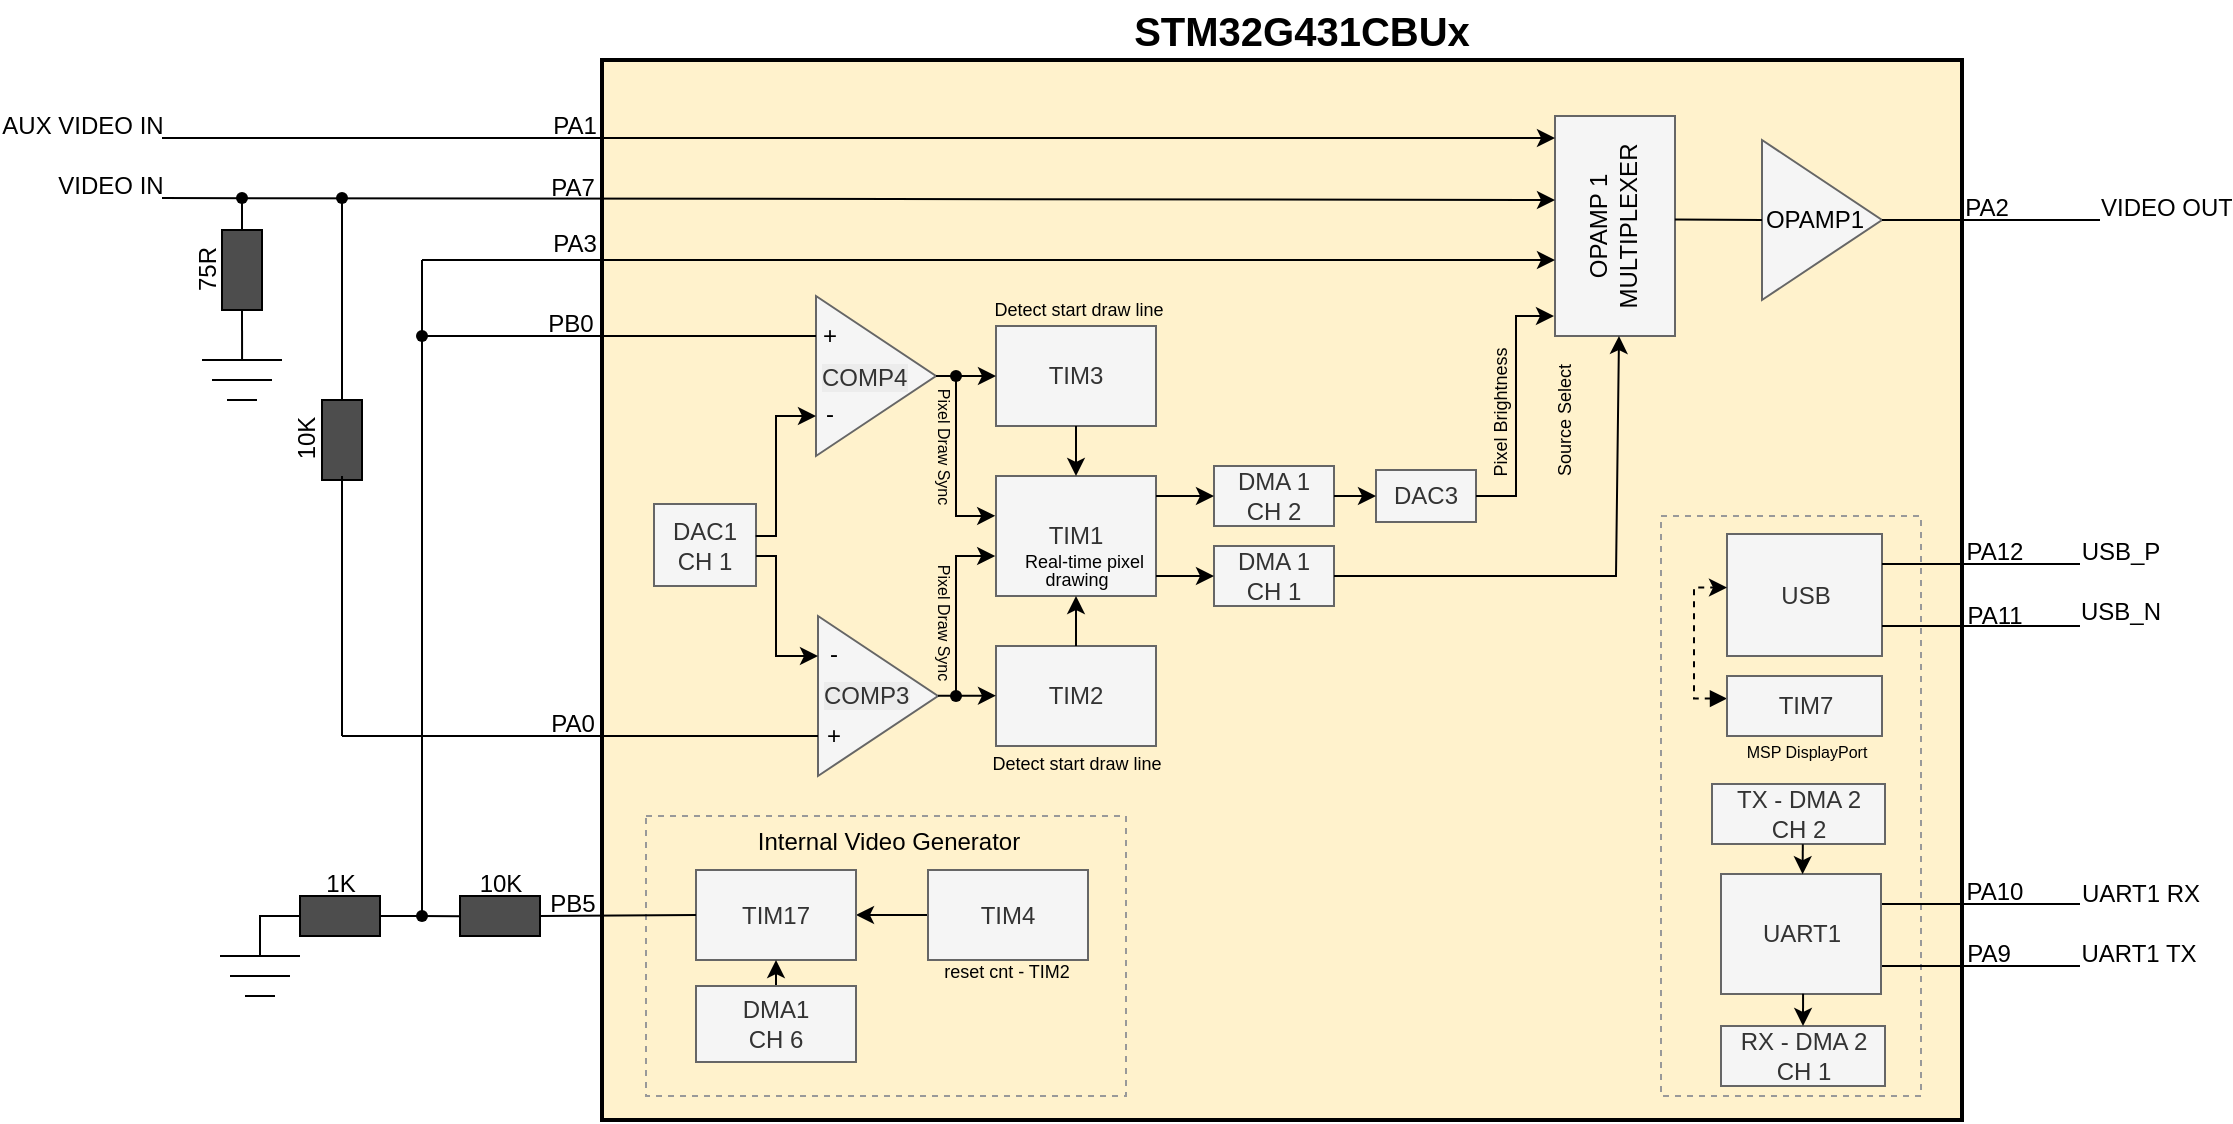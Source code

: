 <mxfile version="28.0.7">
  <diagram name="Сторінка-1" id="FyhZdehpJHWj10jfsnQh">
    <mxGraphModel dx="1214" dy="632" grid="1" gridSize="10" guides="1" tooltips="1" connect="1" arrows="1" fold="1" page="1" pageScale="1" pageWidth="1169" pageHeight="827" math="0" shadow="0">
      <root>
        <mxCell id="0" />
        <mxCell id="1" parent="0" />
        <mxCell id="h4FoeQNMfHH1MWEil-Pa-1" value="" style="verticalLabelPosition=bottom;verticalAlign=top;html=1;shape=mxgraph.basic.rect;fillColor2=none;strokeWidth=2;size=20;indent=5;fillColor=#fff2cc;strokeColor=default;perimeterSpacing=1;" parent="1" vertex="1">
          <mxGeometry x="320" y="142" width="680" height="530" as="geometry" />
        </mxCell>
        <mxCell id="h4FoeQNMfHH1MWEil-Pa-2" value="&lt;font style=&quot;color: rgb(0, 0, 0); font-size: 20px;&quot;&gt;&lt;b style=&quot;&quot;&gt;STM32G431CBUx&lt;/b&gt;&lt;/font&gt;" style="text;html=1;align=center;verticalAlign=middle;whiteSpace=wrap;rounded=0;" parent="1" vertex="1">
          <mxGeometry x="640" y="112" width="60" height="30" as="geometry" />
        </mxCell>
        <mxCell id="h4FoeQNMfHH1MWEil-Pa-3" value="" style="triangle;whiteSpace=wrap;html=1;fillColor=#f5f5f5;fontColor=#333333;strokeColor=#666666;" parent="1" vertex="1">
          <mxGeometry x="900" y="182" width="60" height="80" as="geometry" />
        </mxCell>
        <mxCell id="h4FoeQNMfHH1MWEil-Pa-4" value="" style="triangle;whiteSpace=wrap;html=1;fillColor=#f5f5f5;fontColor=#333333;strokeColor=#666666;" parent="1" vertex="1">
          <mxGeometry x="427" y="260" width="60" height="80" as="geometry" />
        </mxCell>
        <mxCell id="h4FoeQNMfHH1MWEil-Pa-5" value="" style="triangle;whiteSpace=wrap;html=1;fillColor=#f5f5f5;fontColor=#333333;strokeColor=#666666;" parent="1" vertex="1">
          <mxGeometry x="428" y="420" width="60" height="80" as="geometry" />
        </mxCell>
        <mxCell id="h4FoeQNMfHH1MWEil-Pa-6" value="DAC1&lt;br&gt;CH 1" style="rounded=0;whiteSpace=wrap;html=1;fillColor=#f5f5f5;fontColor=#333333;strokeColor=#666666;" parent="1" vertex="1">
          <mxGeometry x="346" y="364" width="51" height="41" as="geometry" />
        </mxCell>
        <mxCell id="h4FoeQNMfHH1MWEil-Pa-7" value="" style="rounded=0;whiteSpace=wrap;html=1;fillColor=#f5f5f5;fontColor=#333333;strokeColor=#666666;" parent="1" vertex="1">
          <mxGeometry x="796.5" y="170" width="60" height="110" as="geometry" />
        </mxCell>
        <mxCell id="h4FoeQNMfHH1MWEil-Pa-8" value="TIM1" style="rounded=0;whiteSpace=wrap;html=1;fillColor=#f5f5f5;fontColor=#333333;strokeColor=#666666;" parent="1" vertex="1">
          <mxGeometry x="517" y="350" width="80" height="60" as="geometry" />
        </mxCell>
        <mxCell id="h4FoeQNMfHH1MWEil-Pa-9" value="TIM2" style="rounded=0;whiteSpace=wrap;html=1;fillColor=#f5f5f5;fontColor=#333333;strokeColor=#666666;" parent="1" vertex="1">
          <mxGeometry x="517" y="435" width="80" height="50" as="geometry" />
        </mxCell>
        <mxCell id="h4FoeQNMfHH1MWEil-Pa-10" value="TIM3" style="rounded=0;whiteSpace=wrap;html=1;fillColor=#f5f5f5;fontColor=#333333;strokeColor=#666666;" parent="1" vertex="1">
          <mxGeometry x="517" y="275" width="80" height="50" as="geometry" />
        </mxCell>
        <mxCell id="h4FoeQNMfHH1MWEil-Pa-11" value="&lt;font style=&quot;color: rgb(0, 0, 0);&quot;&gt;OPAMP 1 MULTIPLEXER&lt;/font&gt;" style="text;html=1;align=center;verticalAlign=middle;whiteSpace=wrap;rounded=0;rotation=-90;" parent="1" vertex="1">
          <mxGeometry x="784" y="210" width="83" height="30" as="geometry" />
        </mxCell>
        <mxCell id="h4FoeQNMfHH1MWEil-Pa-12" value="DMA 1&lt;br&gt;CH 1" style="rounded=0;whiteSpace=wrap;html=1;fillColor=#f5f5f5;fontColor=#333333;strokeColor=#666666;" parent="1" vertex="1">
          <mxGeometry x="626" y="385" width="60" height="30" as="geometry" />
        </mxCell>
        <mxCell id="h4FoeQNMfHH1MWEil-Pa-13" value="DMA 1&lt;br&gt;CH 2" style="rounded=0;whiteSpace=wrap;html=1;fillColor=#f5f5f5;fontColor=#333333;strokeColor=#666666;" parent="1" vertex="1">
          <mxGeometry x="626" y="345" width="60" height="30" as="geometry" />
        </mxCell>
        <mxCell id="h4FoeQNMfHH1MWEil-Pa-14" value="&lt;span style=&quot;color: rgb(51, 51, 51); font-family: Helvetica; font-size: 12px; font-style: normal; font-variant-ligatures: normal; font-variant-caps: normal; font-weight: 400; letter-spacing: normal; orphans: 2; text-align: center; text-indent: 0px; text-transform: none; widows: 2; word-spacing: 0px; -webkit-text-stroke-width: 0px; white-space: normal; background-color: rgb(236, 236, 236); text-decoration-thickness: initial; text-decoration-style: initial; text-decoration-color: initial; float: none; display: inline !important;&quot;&gt;COMP3&lt;/span&gt;" style="text;whiteSpace=wrap;html=1;" parent="1" vertex="1">
          <mxGeometry x="429" y="446" width="50" height="30" as="geometry" />
        </mxCell>
        <mxCell id="h4FoeQNMfHH1MWEil-Pa-15" value="&lt;span style=&quot;color: rgb(51, 51, 51); font-family: Helvetica; font-size: 12px; font-style: normal; font-variant-ligatures: normal; font-variant-caps: normal; font-weight: 400; letter-spacing: normal; orphans: 2; text-align: center; text-indent: 0px; text-transform: none; widows: 2; word-spacing: 0px; -webkit-text-stroke-width: 0px; white-space: normal; background-color: rgb(236, 236, 236); text-decoration-thickness: initial; text-decoration-style: initial; text-decoration-color: initial; float: none; display: inline !important;&quot;&gt;COMP4&lt;/span&gt;" style="text;whiteSpace=wrap;html=1;" parent="1" vertex="1">
          <mxGeometry x="428" y="287" width="50" height="30" as="geometry" />
        </mxCell>
        <mxCell id="h4FoeQNMfHH1MWEil-Pa-16" value="&lt;font style=&quot;color: rgb(0, 0, 0); font-weight: normal; font-size: 12px;&quot;&gt;OPAMP1&lt;/font&gt;" style="text;strokeColor=none;fillColor=none;html=1;fontSize=24;fontStyle=1;verticalAlign=middle;align=center;" parent="1" vertex="1">
          <mxGeometry x="906" y="208" width="40" height="20" as="geometry" />
        </mxCell>
        <mxCell id="h4FoeQNMfHH1MWEil-Pa-17" value="" style="endArrow=classic;html=1;rounded=0;exitX=1;exitY=0.5;exitDx=0;exitDy=0;entryX=0;entryY=0.5;entryDx=0;entryDy=0;" parent="1" source="h4FoeQNMfHH1MWEil-Pa-4" target="h4FoeQNMfHH1MWEil-Pa-10" edge="1">
          <mxGeometry width="50" height="50" relative="1" as="geometry">
            <mxPoint x="548" y="400" as="sourcePoint" />
            <mxPoint x="568" y="330" as="targetPoint" />
          </mxGeometry>
        </mxCell>
        <mxCell id="h4FoeQNMfHH1MWEil-Pa-18" value="" style="endArrow=classic;html=1;rounded=0;exitX=1;exitY=0.5;exitDx=0;exitDy=0;entryX=0;entryY=0.5;entryDx=0;entryDy=0;" parent="1" edge="1">
          <mxGeometry width="50" height="50" relative="1" as="geometry">
            <mxPoint x="488" y="459.86" as="sourcePoint" />
            <mxPoint x="517" y="459.86" as="targetPoint" />
          </mxGeometry>
        </mxCell>
        <mxCell id="h4FoeQNMfHH1MWEil-Pa-19" value="" style="endArrow=classic;html=1;rounded=0;exitX=1;exitY=0.5;exitDx=0;exitDy=0;entryX=0;entryY=0.5;entryDx=0;entryDy=0;" parent="1" edge="1">
          <mxGeometry width="50" height="50" relative="1" as="geometry">
            <mxPoint x="597" y="360" as="sourcePoint" />
            <mxPoint x="626" y="360" as="targetPoint" />
            <Array as="points">
              <mxPoint x="617" y="360" />
            </Array>
          </mxGeometry>
        </mxCell>
        <mxCell id="h4FoeQNMfHH1MWEil-Pa-20" value="" style="endArrow=classic;html=1;rounded=0;exitX=1;exitY=0.5;exitDx=0;exitDy=0;entryX=0;entryY=0.5;entryDx=0;entryDy=0;" parent="1" edge="1">
          <mxGeometry width="50" height="50" relative="1" as="geometry">
            <mxPoint x="597" y="400" as="sourcePoint" />
            <mxPoint x="626" y="400" as="targetPoint" />
          </mxGeometry>
        </mxCell>
        <mxCell id="h4FoeQNMfHH1MWEil-Pa-21" value="DAC3" style="rounded=0;whiteSpace=wrap;html=1;fillColor=#f5f5f5;fontColor=#333333;strokeColor=#666666;" parent="1" vertex="1">
          <mxGeometry x="707" y="347" width="50" height="26" as="geometry" />
        </mxCell>
        <mxCell id="h4FoeQNMfHH1MWEil-Pa-22" style="edgeStyle=orthogonalEdgeStyle;rounded=0;orthogonalLoop=1;jettySize=auto;html=1;entryX=0;entryY=0.5;entryDx=0;entryDy=0;endArrow=none;startFill=1;startArrow=classic;strokeColor=#000000;" parent="1" source="h4FoeQNMfHH1MWEil-Pa-24" target="h4FoeQNMfHH1MWEil-Pa-26" edge="1">
          <mxGeometry relative="1" as="geometry" />
        </mxCell>
        <mxCell id="h4FoeQNMfHH1MWEil-Pa-23" value="" style="rounded=0;whiteSpace=wrap;html=1;fillColor=none;strokeColor=#999999;dashed=1;" parent="1" vertex="1">
          <mxGeometry x="342" y="520" width="240" height="140" as="geometry" />
        </mxCell>
        <mxCell id="h4FoeQNMfHH1MWEil-Pa-24" value="TIM17" style="rounded=0;whiteSpace=wrap;html=1;fillColor=#f5f5f5;fontColor=#333333;strokeColor=#666666;" parent="1" vertex="1">
          <mxGeometry x="367" y="547" width="80" height="45" as="geometry" />
        </mxCell>
        <mxCell id="h4FoeQNMfHH1MWEil-Pa-25" value="&lt;font style=&quot;color: rgb(0, 0, 0); font-weight: normal; font-size: 12px;&quot;&gt;Internal Video Generator&lt;/font&gt;" style="text;strokeColor=none;fillColor=none;html=1;fontSize=24;fontStyle=1;verticalAlign=middle;align=center;" parent="1" vertex="1">
          <mxGeometry x="443" y="519" width="40" height="20" as="geometry" />
        </mxCell>
        <mxCell id="h4FoeQNMfHH1MWEil-Pa-26" value="TIM4" style="rounded=0;whiteSpace=wrap;html=1;fillColor=#f5f5f5;fontColor=#333333;strokeColor=#666666;" parent="1" vertex="1">
          <mxGeometry x="483" y="547" width="80" height="45" as="geometry" />
        </mxCell>
        <mxCell id="h4FoeQNMfHH1MWEil-Pa-27" value="&lt;div&gt;&lt;font style=&quot;font-size: 9px;&quot; color=&quot;#000000&quot;&gt;&lt;span style=&quot;font-weight: 400;&quot;&gt;reset cnt - TIM2&lt;/span&gt;&lt;/font&gt;&lt;/div&gt;" style="text;strokeColor=none;fillColor=none;html=1;fontSize=24;fontStyle=1;verticalAlign=middle;align=center;rotation=0;" parent="1" vertex="1">
          <mxGeometry x="467" y="584" width="110" height="18" as="geometry" />
        </mxCell>
        <mxCell id="h4FoeQNMfHH1MWEil-Pa-28" style="edgeStyle=orthogonalEdgeStyle;rounded=0;orthogonalLoop=1;jettySize=auto;html=1;exitX=0.5;exitY=0;exitDx=0;exitDy=0;entryX=0.5;entryY=1;entryDx=0;entryDy=0;strokeColor=#000000;" parent="1" source="h4FoeQNMfHH1MWEil-Pa-29" target="h4FoeQNMfHH1MWEil-Pa-24" edge="1">
          <mxGeometry relative="1" as="geometry" />
        </mxCell>
        <mxCell id="h4FoeQNMfHH1MWEil-Pa-29" value="DMA1&lt;br&gt;CH 6" style="rounded=0;whiteSpace=wrap;html=1;fillColor=#f5f5f5;fontColor=#333333;strokeColor=#666666;" parent="1" vertex="1">
          <mxGeometry x="367" y="605" width="80" height="38" as="geometry" />
        </mxCell>
        <mxCell id="h4FoeQNMfHH1MWEil-Pa-30" style="edgeStyle=orthogonalEdgeStyle;rounded=0;orthogonalLoop=1;jettySize=auto;html=1;exitX=0.5;exitY=0;exitDx=0;exitDy=0;strokeColor=#000000;endArrow=none;startFill=0;" parent="1" source="h4FoeQNMfHH1MWEil-Pa-32" edge="1">
          <mxGeometry relative="1" as="geometry">
            <mxPoint x="249" y="570.143" as="targetPoint" />
          </mxGeometry>
        </mxCell>
        <mxCell id="h4FoeQNMfHH1MWEil-Pa-31" style="edgeStyle=orthogonalEdgeStyle;rounded=0;orthogonalLoop=1;jettySize=auto;html=1;exitX=0.5;exitY=1;exitDx=0;exitDy=0;strokeColor=#000000;endArrow=none;startFill=0;entryX=0.498;entryY=0.429;entryDx=0;entryDy=0;entryPerimeter=0;" parent="1" source="h4FoeQNMfHH1MWEil-Pa-32" target="h4FoeQNMfHH1MWEil-Pa-36" edge="1">
          <mxGeometry relative="1" as="geometry">
            <mxPoint x="149" y="589" as="targetPoint" />
            <Array as="points">
              <mxPoint x="149" y="570" />
              <mxPoint x="149" y="590" />
              <mxPoint x="149" y="590" />
            </Array>
          </mxGeometry>
        </mxCell>
        <mxCell id="h4FoeQNMfHH1MWEil-Pa-32" value="" style="rounded=0;whiteSpace=wrap;html=1;fillColor=#4D4D4D;direction=south;strokeColor=#000000;" parent="1" vertex="1">
          <mxGeometry x="169" y="560" width="40" height="20" as="geometry" />
        </mxCell>
        <mxCell id="h4FoeQNMfHH1MWEil-Pa-33" value="&lt;font style=&quot;color: rgb(0, 0, 0); font-weight: normal; font-size: 12px;&quot;&gt;1K&lt;/font&gt;" style="text;strokeColor=none;fillColor=none;html=1;fontSize=24;fontStyle=1;verticalAlign=middle;align=center;rotation=0;" parent="1" vertex="1">
          <mxGeometry x="169" y="540" width="40" height="20" as="geometry" />
        </mxCell>
        <mxCell id="h4FoeQNMfHH1MWEil-Pa-34" value="" style="rounded=0;whiteSpace=wrap;html=1;fillColor=#4D4D4D;direction=south;strokeColor=#000000;" parent="1" vertex="1">
          <mxGeometry x="249" y="560" width="40" height="20" as="geometry" />
        </mxCell>
        <mxCell id="h4FoeQNMfHH1MWEil-Pa-35" value="&lt;font style=&quot;color: rgb(0, 0, 0); font-weight: normal; font-size: 12px;&quot;&gt;10K&lt;/font&gt;" style="text;strokeColor=none;fillColor=none;html=1;fontSize=24;fontStyle=1;verticalAlign=middle;align=center;rotation=0;" parent="1" vertex="1">
          <mxGeometry x="249" y="540" width="40" height="20" as="geometry" />
        </mxCell>
        <mxCell id="h4FoeQNMfHH1MWEil-Pa-36" value="" style="line;strokeWidth=1;html=1;fillColor=#000000;strokeColor=#000000;" parent="1" vertex="1">
          <mxGeometry x="129" y="589" width="40" height="2" as="geometry" />
        </mxCell>
        <mxCell id="h4FoeQNMfHH1MWEil-Pa-37" value="" style="line;strokeWidth=1;html=1;fillColor=#000000;strokeColor=#000000;" parent="1" vertex="1">
          <mxGeometry x="134" y="599" width="30" height="2" as="geometry" />
        </mxCell>
        <mxCell id="h4FoeQNMfHH1MWEil-Pa-38" value="" style="line;strokeWidth=1;html=1;fillColor=#000000;strokeColor=#000000;" parent="1" vertex="1">
          <mxGeometry x="141.5" y="609" width="15" height="2" as="geometry" />
        </mxCell>
        <mxCell id="h4FoeQNMfHH1MWEil-Pa-39" value="" style="shape=waypoint;sketch=0;size=6;pointerEvents=1;points=[];fillColor=none;resizable=0;rotatable=0;perimeter=centerPerimeter;snapToPoint=1;fontColor=#000000;strokeColor=#000000;" parent="1" vertex="1">
          <mxGeometry x="220" y="560" width="20" height="20" as="geometry" />
        </mxCell>
        <mxCell id="h4FoeQNMfHH1MWEil-Pa-41" value="" style="endArrow=none;html=1;rounded=0;exitDx=0;exitDy=0;exitPerimeter=0;endFill=0;" parent="1" edge="1">
          <mxGeometry width="50" height="50" relative="1" as="geometry">
            <mxPoint x="220" y="180" as="sourcePoint" />
            <mxPoint x="220" y="180" as="targetPoint" />
            <Array as="points" />
          </mxGeometry>
        </mxCell>
        <mxCell id="h4FoeQNMfHH1MWEil-Pa-42" value="" style="endArrow=classic;html=1;rounded=0;entryX=0.008;entryY=0.22;entryDx=0;entryDy=0;entryPerimeter=0;" parent="1" edge="1">
          <mxGeometry width="50" height="50" relative="1" as="geometry">
            <mxPoint x="100" y="211" as="sourcePoint" />
            <mxPoint x="796.5" y="212" as="targetPoint" />
          </mxGeometry>
        </mxCell>
        <mxCell id="h4FoeQNMfHH1MWEil-Pa-43" value="" style="endArrow=classic;html=1;rounded=0;entryX=0.008;entryY=0.22;entryDx=0;entryDy=0;entryPerimeter=0;" parent="1" edge="1">
          <mxGeometry width="50" height="50" relative="1" as="geometry">
            <mxPoint x="100" y="181" as="sourcePoint" />
            <mxPoint x="796.5" y="181" as="targetPoint" />
          </mxGeometry>
        </mxCell>
        <mxCell id="h4FoeQNMfHH1MWEil-Pa-44" value="&lt;font style=&quot;color: rgb(0, 0, 0); font-weight: normal; font-size: 12px;&quot;&gt;VIDEO IN&lt;/font&gt;" style="text;strokeColor=none;fillColor=none;html=1;fontSize=24;fontStyle=1;verticalAlign=middle;align=center;" parent="1" vertex="1">
          <mxGeometry x="54" y="191" width="40" height="20" as="geometry" />
        </mxCell>
        <mxCell id="h4FoeQNMfHH1MWEil-Pa-45" value="" style="endArrow=classic;html=1;rounded=0;exitX=1;exitY=0.5;exitDx=0;exitDy=0;" parent="1" source="h4FoeQNMfHH1MWEil-Pa-21" edge="1">
          <mxGeometry width="50" height="50" relative="1" as="geometry">
            <mxPoint x="557" y="300" as="sourcePoint" />
            <mxPoint x="796" y="270" as="targetPoint" />
            <Array as="points">
              <mxPoint x="777" y="360" />
              <mxPoint x="777" y="270" />
            </Array>
          </mxGeometry>
        </mxCell>
        <mxCell id="h4FoeQNMfHH1MWEil-Pa-46" value="&lt;font style=&quot;color: rgb(0, 0, 0); font-weight: normal; font-size: 12px;&quot;&gt;AUX VIDEO IN&lt;/font&gt;" style="text;strokeColor=none;fillColor=none;html=1;fontSize=24;fontStyle=1;verticalAlign=middle;align=center;" parent="1" vertex="1">
          <mxGeometry x="40" y="161" width="40" height="20" as="geometry" />
        </mxCell>
        <mxCell id="h4FoeQNMfHH1MWEil-Pa-47" value="" style="endArrow=none;html=1;rounded=0;entryX=0;entryY=0.5;entryDx=0;entryDy=0;exitX=0.5;exitY=0;exitDx=0;exitDy=0;" parent="1" source="h4FoeQNMfHH1MWEil-Pa-34" target="h4FoeQNMfHH1MWEil-Pa-24" edge="1">
          <mxGeometry width="50" height="50" relative="1" as="geometry">
            <mxPoint x="468" y="640" as="sourcePoint" />
            <mxPoint x="518" y="590" as="targetPoint" />
          </mxGeometry>
        </mxCell>
        <mxCell id="h4FoeQNMfHH1MWEil-Pa-48" value="" style="endArrow=classic;html=1;rounded=0;exitX=0.5;exitY=1;exitDx=0;exitDy=0;entryX=0.5;entryY=0;entryDx=0;entryDy=0;" parent="1" source="h4FoeQNMfHH1MWEil-Pa-10" target="h4FoeQNMfHH1MWEil-Pa-8" edge="1">
          <mxGeometry width="50" height="50" relative="1" as="geometry">
            <mxPoint x="517" y="390" as="sourcePoint" />
            <mxPoint x="567" y="340" as="targetPoint" />
          </mxGeometry>
        </mxCell>
        <mxCell id="h4FoeQNMfHH1MWEil-Pa-49" value="" style="endArrow=classic;html=1;rounded=0;entryX=0.5;entryY=1;entryDx=0;entryDy=0;exitX=0.5;exitY=0;exitDx=0;exitDy=0;" parent="1" source="h4FoeQNMfHH1MWEil-Pa-9" target="h4FoeQNMfHH1MWEil-Pa-8" edge="1">
          <mxGeometry width="50" height="50" relative="1" as="geometry">
            <mxPoint x="557" y="430" as="sourcePoint" />
            <mxPoint x="567" y="395" as="targetPoint" />
          </mxGeometry>
        </mxCell>
        <mxCell id="h4FoeQNMfHH1MWEil-Pa-50" value="" style="endArrow=classic;html=1;rounded=0;entryX=-0.005;entryY=0.332;entryDx=0;entryDy=0;entryPerimeter=0;" parent="1" target="h4FoeQNMfHH1MWEil-Pa-8" edge="1">
          <mxGeometry width="50" height="50" relative="1" as="geometry">
            <mxPoint x="497" y="300" as="sourcePoint" />
            <mxPoint x="497" y="360" as="targetPoint" />
            <Array as="points">
              <mxPoint x="497" y="370" />
            </Array>
          </mxGeometry>
        </mxCell>
        <mxCell id="h4FoeQNMfHH1MWEil-Pa-51" value="" style="shape=waypoint;sketch=0;size=6;pointerEvents=1;points=[];fillColor=none;resizable=0;rotatable=0;perimeter=centerPerimeter;snapToPoint=1;fontColor=#000000;strokeColor=#000000;" parent="1" vertex="1">
          <mxGeometry x="487" y="290" width="20" height="20" as="geometry" />
        </mxCell>
        <mxCell id="h4FoeQNMfHH1MWEil-Pa-52" value="" style="endArrow=classic;html=1;rounded=0;entryX=-0.005;entryY=0.667;entryDx=0;entryDy=0;entryPerimeter=0;" parent="1" target="h4FoeQNMfHH1MWEil-Pa-8" edge="1">
          <mxGeometry width="50" height="50" relative="1" as="geometry">
            <mxPoint x="497" y="460" as="sourcePoint" />
            <mxPoint x="517" y="430" as="targetPoint" />
            <Array as="points">
              <mxPoint x="497" y="390" />
            </Array>
          </mxGeometry>
        </mxCell>
        <mxCell id="h4FoeQNMfHH1MWEil-Pa-53" value="" style="shape=waypoint;sketch=0;size=6;pointerEvents=1;points=[];fillColor=none;resizable=0;rotatable=0;perimeter=centerPerimeter;snapToPoint=1;fontColor=#000000;strokeColor=#000000;" parent="1" vertex="1">
          <mxGeometry x="487" y="450" width="20" height="20" as="geometry" />
        </mxCell>
        <mxCell id="h4FoeQNMfHH1MWEil-Pa-54" value="" style="endArrow=classic;html=1;rounded=0;entryX=0;entryY=0.5;entryDx=0;entryDy=0;exitX=1;exitY=0.5;exitDx=0;exitDy=0;" parent="1" source="h4FoeQNMfHH1MWEil-Pa-13" target="h4FoeQNMfHH1MWEil-Pa-21" edge="1">
          <mxGeometry width="50" height="50" relative="1" as="geometry">
            <mxPoint x="647" y="390" as="sourcePoint" />
            <mxPoint x="697" y="340" as="targetPoint" />
          </mxGeometry>
        </mxCell>
        <mxCell id="h4FoeQNMfHH1MWEil-Pa-55" value="" style="endArrow=classic;html=1;rounded=0;exitX=0.997;exitY=0.391;exitDx=0;exitDy=0;exitPerimeter=0;" parent="1" source="h4FoeQNMfHH1MWEil-Pa-6" edge="1">
          <mxGeometry width="50" height="50" relative="1" as="geometry">
            <mxPoint x="397" y="370" as="sourcePoint" />
            <mxPoint x="427" y="320" as="targetPoint" />
            <Array as="points">
              <mxPoint x="407" y="380" />
              <mxPoint x="407" y="320" />
            </Array>
          </mxGeometry>
        </mxCell>
        <mxCell id="h4FoeQNMfHH1MWEil-Pa-56" value="" style="endArrow=classic;html=1;rounded=0;exitX=1.001;exitY=0.634;exitDx=0;exitDy=0;entryX=0;entryY=0.25;entryDx=0;entryDy=0;exitPerimeter=0;" parent="1" source="h4FoeQNMfHH1MWEil-Pa-6" target="h4FoeQNMfHH1MWEil-Pa-5" edge="1">
          <mxGeometry width="50" height="50" relative="1" as="geometry">
            <mxPoint x="417" y="440" as="sourcePoint" />
            <mxPoint x="427" y="440" as="targetPoint" />
            <Array as="points">
              <mxPoint x="407" y="390" />
              <mxPoint x="407" y="440" />
            </Array>
          </mxGeometry>
        </mxCell>
        <mxCell id="h4FoeQNMfHH1MWEil-Pa-57" value="" style="rounded=0;whiteSpace=wrap;html=1;fillColor=none;strokeColor=#999999;dashed=1;" parent="1" vertex="1">
          <mxGeometry x="849.5" y="370" width="130" height="290" as="geometry" />
        </mxCell>
        <mxCell id="h4FoeQNMfHH1MWEil-Pa-58" value="UART1" style="rounded=0;whiteSpace=wrap;html=1;fillColor=#f5f5f5;fontColor=#333333;strokeColor=#666666;" parent="1" vertex="1">
          <mxGeometry x="879.5" y="549" width="80" height="60" as="geometry" />
        </mxCell>
        <mxCell id="h4FoeQNMfHH1MWEil-Pa-59" value="TX - DMA 2&lt;br&gt;CH 2" style="rounded=0;whiteSpace=wrap;html=1;fillColor=#f5f5f5;fontColor=#333333;strokeColor=#666666;" parent="1" vertex="1">
          <mxGeometry x="875" y="504" width="86.5" height="30" as="geometry" />
        </mxCell>
        <mxCell id="h4FoeQNMfHH1MWEil-Pa-60" value="RX - DMA 2&lt;br&gt;CH 1" style="rounded=0;whiteSpace=wrap;html=1;fillColor=#f5f5f5;fontColor=#333333;strokeColor=#666666;" parent="1" vertex="1">
          <mxGeometry x="879.5" y="625" width="82" height="30" as="geometry" />
        </mxCell>
        <mxCell id="h4FoeQNMfHH1MWEil-Pa-61" value="" style="line;strokeWidth=1;html=1;fillColor=#000000;strokeColor=#000000;" parent="1" vertex="1">
          <mxGeometry x="960" y="563" width="99" height="2" as="geometry" />
        </mxCell>
        <mxCell id="h4FoeQNMfHH1MWEil-Pa-62" value="" style="line;strokeWidth=1;html=1;fillColor=#000000;strokeColor=#000000;" parent="1" vertex="1">
          <mxGeometry x="960" y="594" width="99" height="2" as="geometry" />
        </mxCell>
        <mxCell id="h4FoeQNMfHH1MWEil-Pa-63" value="&lt;font style=&quot;color: rgb(0, 0, 0); font-weight: normal; font-size: 12px;&quot;&gt;UART1 RX&lt;/font&gt;" style="text;strokeColor=none;fillColor=none;html=1;fontSize=24;fontStyle=1;verticalAlign=middle;align=center;" parent="1" vertex="1">
          <mxGeometry x="1068.5" y="545" width="40" height="20" as="geometry" />
        </mxCell>
        <mxCell id="h4FoeQNMfHH1MWEil-Pa-64" value="&lt;font style=&quot;color: rgb(0, 0, 0); font-weight: normal; font-size: 12px;&quot;&gt;UART1 TX&lt;/font&gt;" style="text;strokeColor=none;fillColor=none;html=1;fontSize=24;fontStyle=1;verticalAlign=middle;align=center;" parent="1" vertex="1">
          <mxGeometry x="1067.5" y="575" width="40" height="20" as="geometry" />
        </mxCell>
        <mxCell id="h4FoeQNMfHH1MWEil-Pa-65" value="&lt;font style=&quot;font-size: 8px;&quot; color=&quot;#000000&quot;&gt;&lt;span style=&quot;font-weight: 400;&quot;&gt;MSP DisplayPort&lt;/span&gt;&lt;/font&gt;" style="text;strokeColor=none;fillColor=none;html=1;fontSize=24;fontStyle=1;verticalAlign=middle;align=center;rotation=0;" parent="1" vertex="1">
          <mxGeometry x="888.5" y="469" width="66" height="28" as="geometry" />
        </mxCell>
        <mxCell id="h4FoeQNMfHH1MWEil-Pa-66" value="USB" style="rounded=0;whiteSpace=wrap;html=1;fillColor=#f5f5f5;fontColor=#333333;strokeColor=#666666;" parent="1" vertex="1">
          <mxGeometry x="882.5" y="379" width="77.5" height="61" as="geometry" />
        </mxCell>
        <mxCell id="h4FoeQNMfHH1MWEil-Pa-67" value="" style="line;strokeWidth=1;html=1;fillColor=#000000;strokeColor=#000000;" parent="1" vertex="1">
          <mxGeometry x="960" y="393" width="99" height="2" as="geometry" />
        </mxCell>
        <mxCell id="h4FoeQNMfHH1MWEil-Pa-68" value="" style="line;strokeWidth=1;html=1;fillColor=#000000;strokeColor=#000000;" parent="1" vertex="1">
          <mxGeometry x="960" y="424" width="99" height="2" as="geometry" />
        </mxCell>
        <mxCell id="h4FoeQNMfHH1MWEil-Pa-69" style="edgeStyle=orthogonalEdgeStyle;rounded=0;orthogonalLoop=1;jettySize=auto;html=1;exitX=0;exitY=0.5;exitDx=0;exitDy=0;entryX=0;entryY=0.5;entryDx=0;entryDy=0;strokeColor=#000000;startArrow=block;startFill=1;dashed=1;" parent="1" edge="1">
          <mxGeometry relative="1" as="geometry">
            <Array as="points">
              <mxPoint x="866" y="462.25" />
              <mxPoint x="866" y="405.25" />
            </Array>
            <mxPoint x="882.5" y="461.25" as="sourcePoint" />
            <mxPoint x="882.5" y="405.75" as="targetPoint" />
          </mxGeometry>
        </mxCell>
        <mxCell id="h4FoeQNMfHH1MWEil-Pa-70" value="TIM7" style="rounded=0;whiteSpace=wrap;html=1;fillColor=#f5f5f5;fontColor=#333333;strokeColor=#666666;" parent="1" vertex="1">
          <mxGeometry x="882.5" y="450" width="77.5" height="30" as="geometry" />
        </mxCell>
        <mxCell id="h4FoeQNMfHH1MWEil-Pa-71" value="&lt;font style=&quot;color: rgb(0, 0, 0); font-weight: normal; font-size: 12px;&quot;&gt;USB_P&lt;/font&gt;" style="text;strokeColor=none;fillColor=none;html=1;fontSize=24;fontStyle=1;verticalAlign=middle;align=center;" parent="1" vertex="1">
          <mxGeometry x="1059" y="374" width="40" height="20" as="geometry" />
        </mxCell>
        <mxCell id="h4FoeQNMfHH1MWEil-Pa-72" value="&lt;font style=&quot;color: rgb(0, 0, 0); font-weight: normal; font-size: 12px;&quot;&gt;USB_N&lt;/font&gt;" style="text;strokeColor=none;fillColor=none;html=1;fontSize=24;fontStyle=1;verticalAlign=middle;align=center;" parent="1" vertex="1">
          <mxGeometry x="1059" y="404" width="40" height="20" as="geometry" />
        </mxCell>
        <mxCell id="h4FoeQNMfHH1MWEil-Pa-73" value="" style="endArrow=none;html=1;rounded=0;exitX=1;exitY=0.5;exitDx=0;exitDy=0;" parent="1" edge="1">
          <mxGeometry width="50" height="50" relative="1" as="geometry">
            <mxPoint x="960" y="222" as="sourcePoint" />
            <mxPoint x="1069" y="222" as="targetPoint" />
          </mxGeometry>
        </mxCell>
        <mxCell id="h4FoeQNMfHH1MWEil-Pa-74" value="&lt;font style=&quot;color: rgb(0, 0, 0); font-weight: normal; font-size: 12px;&quot;&gt;VIDEO OUT&lt;/font&gt;" style="text;strokeColor=none;fillColor=none;html=1;fontSize=24;fontStyle=1;verticalAlign=middle;align=center;" parent="1" vertex="1">
          <mxGeometry x="1081.5" y="202" width="40" height="20" as="geometry" />
        </mxCell>
        <mxCell id="h4FoeQNMfHH1MWEil-Pa-75" value="&lt;font style=&quot;color: rgb(0, 0, 0); font-weight: normal; font-size: 12px;&quot;&gt;PB5&lt;/font&gt;" style="text;strokeColor=none;fillColor=none;html=1;fontSize=24;fontStyle=1;verticalAlign=middle;align=center;" parent="1" vertex="1">
          <mxGeometry x="285" y="550" width="40" height="20" as="geometry" />
        </mxCell>
        <mxCell id="h4FoeQNMfHH1MWEil-Pa-76" value="" style="endArrow=classic;html=1;rounded=0;entryX=0.51;entryY=0.002;entryDx=0;entryDy=0;entryPerimeter=0;exitX=0.525;exitY=1.004;exitDx=0;exitDy=0;exitPerimeter=0;" parent="1" source="h4FoeQNMfHH1MWEil-Pa-59" target="h4FoeQNMfHH1MWEil-Pa-58" edge="1">
          <mxGeometry width="50" height="50" relative="1" as="geometry">
            <mxPoint x="885" y="589" as="sourcePoint" />
            <mxPoint x="935" y="539" as="targetPoint" />
          </mxGeometry>
        </mxCell>
        <mxCell id="h4FoeQNMfHH1MWEil-Pa-77" style="edgeStyle=orthogonalEdgeStyle;rounded=0;orthogonalLoop=1;jettySize=auto;html=1;endArrow=none;startFill=0;strokeColor=#000000;exitX=0.5;exitY=0;exitDx=0;exitDy=0;entryX=0.501;entryY=0.531;entryDx=0;entryDy=0;entryPerimeter=0;" parent="1" source="h4FoeQNMfHH1MWEil-Pa-79" target="h4FoeQNMfHH1MWEil-Pa-80" edge="1">
          <mxGeometry relative="1" as="geometry">
            <mxPoint x="140" y="290" as="targetPoint" />
            <mxPoint x="140.0" y="275" as="sourcePoint" />
          </mxGeometry>
        </mxCell>
        <mxCell id="h4FoeQNMfHH1MWEil-Pa-78" style="edgeStyle=orthogonalEdgeStyle;rounded=0;orthogonalLoop=1;jettySize=auto;html=1;strokeColor=#000000;endArrow=none;startFill=0;" parent="1" source="h4FoeQNMfHH1MWEil-Pa-79" edge="1">
          <mxGeometry relative="1" as="geometry">
            <mxPoint x="140" y="212" as="targetPoint" />
            <Array as="points">
              <mxPoint x="140" y="212" />
              <mxPoint x="140" y="212" />
            </Array>
          </mxGeometry>
        </mxCell>
        <mxCell id="h4FoeQNMfHH1MWEil-Pa-79" value="" style="rounded=0;whiteSpace=wrap;html=1;fillColor=#4D4D4D;direction=west;strokeColor=#000000;" parent="1" vertex="1">
          <mxGeometry x="130" y="227" width="20" height="40" as="geometry" />
        </mxCell>
        <mxCell id="h4FoeQNMfHH1MWEil-Pa-80" value="" style="line;strokeWidth=1;html=1;fillColor=#000000;strokeColor=#000000;" parent="1" vertex="1">
          <mxGeometry x="120" y="291" width="40" height="2" as="geometry" />
        </mxCell>
        <mxCell id="h4FoeQNMfHH1MWEil-Pa-81" value="" style="line;strokeWidth=1;html=1;fillColor=#000000;strokeColor=#000000;" parent="1" vertex="1">
          <mxGeometry x="125" y="301" width="30" height="2" as="geometry" />
        </mxCell>
        <mxCell id="h4FoeQNMfHH1MWEil-Pa-82" value="" style="line;strokeWidth=1;html=1;fillColor=#000000;strokeColor=#000000;" parent="1" vertex="1">
          <mxGeometry x="132.5" y="311" width="15" height="2" as="geometry" />
        </mxCell>
        <mxCell id="h4FoeQNMfHH1MWEil-Pa-83" value="" style="shape=waypoint;sketch=0;size=6;pointerEvents=1;points=[];fillColor=none;resizable=0;rotatable=0;perimeter=centerPerimeter;snapToPoint=1;fontColor=#000000;strokeColor=#000000;" parent="1" vertex="1">
          <mxGeometry x="130" y="201" width="20" height="20" as="geometry" />
        </mxCell>
        <mxCell id="h4FoeQNMfHH1MWEil-Pa-84" value="" style="rounded=0;whiteSpace=wrap;html=1;fillColor=#4D4D4D;direction=west;strokeColor=#000000;" parent="1" vertex="1">
          <mxGeometry x="180" y="312" width="20" height="40" as="geometry" />
        </mxCell>
        <mxCell id="h4FoeQNMfHH1MWEil-Pa-85" value="&lt;font style=&quot;color: rgb(0, 0, 0); font-weight: normal; font-size: 12px;&quot;&gt;10K&lt;/font&gt;" style="text;strokeColor=none;fillColor=none;html=1;fontSize=24;fontStyle=1;verticalAlign=middle;align=center;rotation=270;" parent="1" vertex="1">
          <mxGeometry x="148.5" y="322" width="40" height="20" as="geometry" />
        </mxCell>
        <mxCell id="h4FoeQNMfHH1MWEil-Pa-88" value="" style="endArrow=none;html=1;rounded=0;entryX=0;entryY=0.75;entryDx=0;entryDy=0;" parent="1" edge="1">
          <mxGeometry width="50" height="50" relative="1" as="geometry">
            <mxPoint x="190" y="480" as="sourcePoint" />
            <mxPoint x="428" y="480" as="targetPoint" />
          </mxGeometry>
        </mxCell>
        <mxCell id="h4FoeQNMfHH1MWEil-Pa-90" value="&lt;font style=&quot;color: rgb(0, 0, 0); font-weight: normal; font-size: 12px;&quot;&gt;PA0&lt;/font&gt;" style="text;strokeColor=none;fillColor=none;html=1;fontSize=24;fontStyle=1;verticalAlign=middle;align=center;" parent="1" vertex="1">
          <mxGeometry x="285" y="460" width="40" height="20" as="geometry" />
        </mxCell>
        <mxCell id="h4FoeQNMfHH1MWEil-Pa-91" value="&lt;font style=&quot;color: rgb(0, 0, 0); font-weight: normal; font-size: 12px;&quot;&gt;PB0&lt;/font&gt;" style="text;strokeColor=none;fillColor=none;html=1;fontSize=24;fontStyle=1;verticalAlign=middle;align=center;" parent="1" vertex="1">
          <mxGeometry x="284" y="260" width="40" height="20" as="geometry" />
        </mxCell>
        <mxCell id="h4FoeQNMfHH1MWEil-Pa-92" value="" style="endArrow=classic;html=1;rounded=0;entryX=0.25;entryY=1;entryDx=0;entryDy=0;exitX=1;exitY=0.5;exitDx=0;exitDy=0;" parent="1" source="h4FoeQNMfHH1MWEil-Pa-12" edge="1">
          <mxGeometry width="50" height="50" relative="1" as="geometry">
            <mxPoint x="703" y="400" as="sourcePoint" />
            <mxPoint x="828.5" y="280" as="targetPoint" />
            <Array as="points">
              <mxPoint x="827" y="400" />
            </Array>
          </mxGeometry>
        </mxCell>
        <mxCell id="h4FoeQNMfHH1MWEil-Pa-93" value="&lt;font style=&quot;font-size: 8px;&quot; color=&quot;#000000&quot;&gt;&lt;span style=&quot;font-weight: 400;&quot;&gt;Pixel Draw Sync&lt;/span&gt;&lt;/font&gt;" style="text;strokeColor=none;fillColor=none;html=1;fontSize=24;fontStyle=1;verticalAlign=middle;align=center;rotation=90;" parent="1" vertex="1">
          <mxGeometry x="486" y="413" width="20" height="20" as="geometry" />
        </mxCell>
        <mxCell id="h4FoeQNMfHH1MWEil-Pa-94" value="&lt;font style=&quot;font-size: 8px;&quot; color=&quot;#000000&quot;&gt;&lt;span style=&quot;font-weight: 400;&quot;&gt;Pixel Draw Sync&lt;/span&gt;&lt;/font&gt;" style="text;strokeColor=none;fillColor=none;html=1;fontSize=24;fontStyle=1;verticalAlign=middle;align=center;rotation=90;" parent="1" vertex="1">
          <mxGeometry x="486" y="325" width="20" height="20" as="geometry" />
        </mxCell>
        <mxCell id="h4FoeQNMfHH1MWEil-Pa-95" value="" style="endArrow=classic;html=1;rounded=0;entryX=0.5;entryY=0;entryDx=0;entryDy=0;exitX=0.513;exitY=0.998;exitDx=0;exitDy=0;exitPerimeter=0;" parent="1" source="h4FoeQNMfHH1MWEil-Pa-58" target="h4FoeQNMfHH1MWEil-Pa-60" edge="1">
          <mxGeometry width="50" height="50" relative="1" as="geometry">
            <mxPoint x="880" y="610" as="sourcePoint" />
            <mxPoint x="930" y="560" as="targetPoint" />
          </mxGeometry>
        </mxCell>
        <mxCell id="h4FoeQNMfHH1MWEil-Pa-96" value="&lt;font style=&quot;color: rgb(0, 0, 0); font-weight: normal; font-size: 12px;&quot;&gt;75R&lt;/font&gt;" style="text;strokeColor=none;fillColor=none;html=1;fontSize=24;fontStyle=1;verticalAlign=middle;align=center;rotation=270;" parent="1" vertex="1">
          <mxGeometry x="99" y="237" width="40" height="20" as="geometry" />
        </mxCell>
        <mxCell id="h4FoeQNMfHH1MWEil-Pa-97" value="&lt;div&gt;&lt;font style=&quot;font-size: 9px;&quot; color=&quot;#000000&quot;&gt;&lt;span style=&quot;font-weight: 400;&quot;&gt;Detect start draw line&lt;/span&gt;&lt;/font&gt;&lt;/div&gt;" style="text;strokeColor=none;fillColor=none;html=1;fontSize=24;fontStyle=1;verticalAlign=middle;align=center;rotation=0;" parent="1" vertex="1">
          <mxGeometry x="502" y="480" width="110" height="18" as="geometry" />
        </mxCell>
        <mxCell id="h4FoeQNMfHH1MWEil-Pa-98" value="&lt;div&gt;&lt;font style=&quot;font-size: 9px;&quot; color=&quot;#000000&quot;&gt;&lt;span style=&quot;font-weight: 400;&quot;&gt;Detect start draw line&lt;/span&gt;&lt;/font&gt;&lt;/div&gt;" style="text;strokeColor=none;fillColor=none;html=1;fontSize=24;fontStyle=1;verticalAlign=middle;align=center;rotation=0;" parent="1" vertex="1">
          <mxGeometry x="503" y="253" width="110" height="18" as="geometry" />
        </mxCell>
        <mxCell id="h4FoeQNMfHH1MWEil-Pa-99" value="&lt;div&gt;&lt;font style=&quot;font-size: 9px;&quot; color=&quot;#000000&quot;&gt;&lt;span style=&quot;font-weight: 400;&quot;&gt;Pixel Brightness&lt;/span&gt;&lt;/font&gt;&lt;/div&gt;" style="text;strokeColor=none;fillColor=none;html=1;fontSize=24;fontStyle=1;verticalAlign=middle;align=center;rotation=270;" parent="1" vertex="1">
          <mxGeometry x="718.5" y="309.5" width="91" height="18" as="geometry" />
        </mxCell>
        <mxCell id="h4FoeQNMfHH1MWEil-Pa-100" value="&lt;font style=&quot;color: rgb(0, 0, 0); font-weight: normal; font-size: 12px;&quot;&gt;PA3&lt;/font&gt;" style="text;strokeColor=none;fillColor=none;html=1;fontSize=24;fontStyle=1;verticalAlign=middle;align=center;" parent="1" vertex="1">
          <mxGeometry x="286" y="220" width="40" height="20" as="geometry" />
        </mxCell>
        <mxCell id="h4FoeQNMfHH1MWEil-Pa-101" value="&lt;div&gt;&lt;font style=&quot;font-size: 9px;&quot; color=&quot;#000000&quot;&gt;&lt;span style=&quot;font-weight: 400;&quot;&gt;Source Select&lt;/span&gt;&lt;/font&gt;&lt;/div&gt;" style="text;strokeColor=none;fillColor=none;html=1;fontSize=24;fontStyle=1;verticalAlign=middle;align=center;rotation=270;" parent="1" vertex="1">
          <mxGeometry x="761.5" y="300.5" width="69" height="44" as="geometry" />
        </mxCell>
        <mxCell id="h4FoeQNMfHH1MWEil-Pa-102" value="&lt;div&gt;&lt;font style=&quot;font-size: 9px;&quot; color=&quot;#000000&quot;&gt;&lt;span style=&quot;font-weight: 400;&quot;&gt;Real-time pixel&amp;nbsp;&lt;/span&gt;&lt;/font&gt;&lt;/div&gt;" style="text;strokeColor=none;fillColor=none;html=1;fontSize=24;fontStyle=1;verticalAlign=middle;align=center;rotation=0;" parent="1" vertex="1">
          <mxGeometry x="517" y="380" width="90" height="16" as="geometry" />
        </mxCell>
        <mxCell id="h4FoeQNMfHH1MWEil-Pa-103" value="&lt;div&gt;&lt;font style=&quot;font-size: 9px;&quot; color=&quot;#000000&quot;&gt;&lt;span style=&quot;font-weight: 400;&quot;&gt;drawing&lt;/span&gt;&lt;/font&gt;&lt;/div&gt;" style="text;strokeColor=none;fillColor=none;html=1;fontSize=24;fontStyle=1;verticalAlign=middle;align=center;rotation=0;" parent="1" vertex="1">
          <mxGeometry x="533" y="390" width="48" height="14" as="geometry" />
        </mxCell>
        <mxCell id="h4FoeQNMfHH1MWEil-Pa-104" value="&lt;font style=&quot;color: rgb(0, 0, 0);&quot;&gt;-&lt;/font&gt;" style="text;html=1;align=center;verticalAlign=middle;whiteSpace=wrap;rounded=0;" parent="1" vertex="1">
          <mxGeometry x="406" y="424" width="60" height="30" as="geometry" />
        </mxCell>
        <mxCell id="h4FoeQNMfHH1MWEil-Pa-105" value="&lt;font style=&quot;color: rgb(0, 0, 0);&quot;&gt;-&lt;/font&gt;" style="text;html=1;align=center;verticalAlign=middle;whiteSpace=wrap;rounded=0;" parent="1" vertex="1">
          <mxGeometry x="404" y="304" width="60" height="30" as="geometry" />
        </mxCell>
        <mxCell id="h4FoeQNMfHH1MWEil-Pa-106" value="&lt;font style=&quot;color: rgb(0, 0, 0);&quot;&gt;+&lt;/font&gt;" style="text;html=1;align=center;verticalAlign=middle;whiteSpace=wrap;rounded=0;" parent="1" vertex="1">
          <mxGeometry x="406" y="465" width="60" height="30" as="geometry" />
        </mxCell>
        <mxCell id="h4FoeQNMfHH1MWEil-Pa-107" value="&lt;font style=&quot;color: rgb(0, 0, 0); font-weight: normal; font-size: 12px;&quot;&gt;PA1&lt;/font&gt;" style="text;strokeColor=none;fillColor=none;html=1;fontSize=24;fontStyle=1;verticalAlign=middle;align=center;" parent="1" vertex="1">
          <mxGeometry x="286" y="161" width="40" height="20" as="geometry" />
        </mxCell>
        <mxCell id="h4FoeQNMfHH1MWEil-Pa-108" value="&lt;font style=&quot;color: rgb(0, 0, 0); font-weight: normal; font-size: 12px;&quot;&gt;PA7&lt;/font&gt;" style="text;strokeColor=none;fillColor=none;html=1;fontSize=24;fontStyle=1;verticalAlign=middle;align=center;" parent="1" vertex="1">
          <mxGeometry x="285" y="192" width="40" height="20" as="geometry" />
        </mxCell>
        <mxCell id="h4FoeQNMfHH1MWEil-Pa-109" value="&lt;font style=&quot;color: rgb(0, 0, 0); font-weight: normal; font-size: 12px;&quot;&gt;PA2&lt;/font&gt;" style="text;strokeColor=none;fillColor=none;html=1;fontSize=24;fontStyle=1;verticalAlign=middle;align=center;" parent="1" vertex="1">
          <mxGeometry x="992" y="202" width="40" height="20" as="geometry" />
        </mxCell>
        <mxCell id="h4FoeQNMfHH1MWEil-Pa-110" value="&lt;font style=&quot;color: rgb(0, 0, 0); font-weight: normal; font-size: 12px;&quot;&gt;PA12&lt;/font&gt;" style="text;strokeColor=none;fillColor=none;html=1;fontSize=24;fontStyle=1;verticalAlign=middle;align=center;" parent="1" vertex="1">
          <mxGeometry x="996" y="374" width="40" height="20" as="geometry" />
        </mxCell>
        <mxCell id="h4FoeQNMfHH1MWEil-Pa-111" value="&lt;font style=&quot;color: rgb(0, 0, 0); font-weight: normal; font-size: 12px;&quot;&gt;PA11&lt;/font&gt;" style="text;strokeColor=none;fillColor=none;html=1;fontSize=24;fontStyle=1;verticalAlign=middle;align=center;" parent="1" vertex="1">
          <mxGeometry x="996" y="406" width="40" height="20" as="geometry" />
        </mxCell>
        <mxCell id="h4FoeQNMfHH1MWEil-Pa-112" value="&lt;font style=&quot;color: rgb(0, 0, 0); font-weight: normal; font-size: 12px;&quot;&gt;PA10&lt;/font&gt;" style="text;strokeColor=none;fillColor=none;html=1;fontSize=24;fontStyle=1;verticalAlign=middle;align=center;" parent="1" vertex="1">
          <mxGeometry x="996" y="544" width="40" height="20" as="geometry" />
        </mxCell>
        <mxCell id="h4FoeQNMfHH1MWEil-Pa-113" value="&lt;font style=&quot;color: rgb(0, 0, 0); font-weight: normal; font-size: 12px;&quot;&gt;PA9&lt;/font&gt;" style="text;strokeColor=none;fillColor=none;html=1;fontSize=24;fontStyle=1;verticalAlign=middle;align=center;" parent="1" vertex="1">
          <mxGeometry x="993" y="575" width="40" height="20" as="geometry" />
        </mxCell>
        <mxCell id="h4FoeQNMfHH1MWEil-Pa-114" value="" style="endArrow=none;html=1;rounded=0;exitX=0.983;exitY=0.471;exitDx=0;exitDy=0;exitPerimeter=0;entryX=0;entryY=0.5;entryDx=0;entryDy=0;" parent="1" target="h4FoeQNMfHH1MWEil-Pa-3" edge="1">
          <mxGeometry width="50" height="50" relative="1" as="geometry">
            <mxPoint x="856.48" y="221.81" as="sourcePoint" />
            <mxPoint x="930" y="222" as="targetPoint" />
          </mxGeometry>
        </mxCell>
        <mxCell id="h4FoeQNMfHH1MWEil-Pa-115" value="" style="endArrow=none;html=1;rounded=0;entryX=0;entryY=0.25;entryDx=0;entryDy=0;" parent="1" target="h4FoeQNMfHH1MWEil-Pa-4" edge="1">
          <mxGeometry width="50" height="50" relative="1" as="geometry">
            <mxPoint x="230" y="280" as="sourcePoint" />
            <mxPoint x="404" y="280" as="targetPoint" />
          </mxGeometry>
        </mxCell>
        <mxCell id="h4FoeQNMfHH1MWEil-Pa-117" value="&lt;font style=&quot;color: rgb(0, 0, 0);&quot;&gt;+&lt;/font&gt;" style="text;html=1;align=center;verticalAlign=middle;whiteSpace=wrap;rounded=0;" parent="1" vertex="1">
          <mxGeometry x="404" y="265" width="60" height="30" as="geometry" />
        </mxCell>
        <mxCell id="sXKrNFwmcfbm_a2iOgSJ-120" value="" style="endArrow=classic;html=1;rounded=0;entryX=0.008;entryY=0.22;entryDx=0;entryDy=0;entryPerimeter=0;" parent="1" edge="1">
          <mxGeometry width="50" height="50" relative="1" as="geometry">
            <mxPoint x="230" y="242" as="sourcePoint" />
            <mxPoint x="796.5" y="242" as="targetPoint" />
          </mxGeometry>
        </mxCell>
        <mxCell id="sXKrNFwmcfbm_a2iOgSJ-121" value="" style="endArrow=none;html=1;rounded=0;exitDx=0;exitDy=0;exitPerimeter=0;" parent="1" source="sXKrNFwmcfbm_a2iOgSJ-122" edge="1">
          <mxGeometry width="50" height="50" relative="1" as="geometry">
            <mxPoint x="360" y="432" as="sourcePoint" />
            <mxPoint x="230" y="242" as="targetPoint" />
          </mxGeometry>
        </mxCell>
        <mxCell id="sXKrNFwmcfbm_a2iOgSJ-123" value="" style="endArrow=none;html=1;rounded=0;exitX=0.361;exitY=0.839;exitDx=0;exitDy=0;exitPerimeter=0;" parent="1" source="h4FoeQNMfHH1MWEil-Pa-39" target="sXKrNFwmcfbm_a2iOgSJ-122" edge="1">
          <mxGeometry width="50" height="50" relative="1" as="geometry">
            <mxPoint x="230" y="570" as="sourcePoint" />
            <mxPoint x="230" y="242" as="targetPoint" />
          </mxGeometry>
        </mxCell>
        <mxCell id="sXKrNFwmcfbm_a2iOgSJ-122" value="" style="shape=waypoint;sketch=0;size=6;pointerEvents=1;points=[];fillColor=none;resizable=0;rotatable=0;perimeter=centerPerimeter;snapToPoint=1;fontColor=#000000;strokeColor=#000000;" parent="1" vertex="1">
          <mxGeometry x="220" y="270" width="20" height="20" as="geometry" />
        </mxCell>
        <mxCell id="sXKrNFwmcfbm_a2iOgSJ-126" value="" style="endArrow=none;html=1;rounded=0;exitX=0.5;exitY=1;exitDx=0;exitDy=0;" parent="1" source="h4FoeQNMfHH1MWEil-Pa-84" edge="1">
          <mxGeometry width="50" height="50" relative="1" as="geometry">
            <mxPoint x="188.5" y="312" as="sourcePoint" />
            <mxPoint x="190" y="212" as="targetPoint" />
          </mxGeometry>
        </mxCell>
        <mxCell id="sXKrNFwmcfbm_a2iOgSJ-127" value="" style="shape=waypoint;sketch=0;size=6;pointerEvents=1;points=[];fillColor=none;resizable=0;rotatable=0;perimeter=centerPerimeter;snapToPoint=1;fontColor=#000000;strokeColor=#000000;" parent="1" vertex="1">
          <mxGeometry x="180" y="201" width="20" height="20" as="geometry" />
        </mxCell>
        <mxCell id="sXKrNFwmcfbm_a2iOgSJ-128" value="" style="endArrow=none;html=1;rounded=0;entryX=0.5;entryY=0;entryDx=0;entryDy=0;" parent="1" edge="1">
          <mxGeometry width="50" height="50" relative="1" as="geometry">
            <mxPoint x="190" y="480" as="sourcePoint" />
            <mxPoint x="190.0" y="350" as="targetPoint" />
          </mxGeometry>
        </mxCell>
      </root>
    </mxGraphModel>
  </diagram>
</mxfile>
